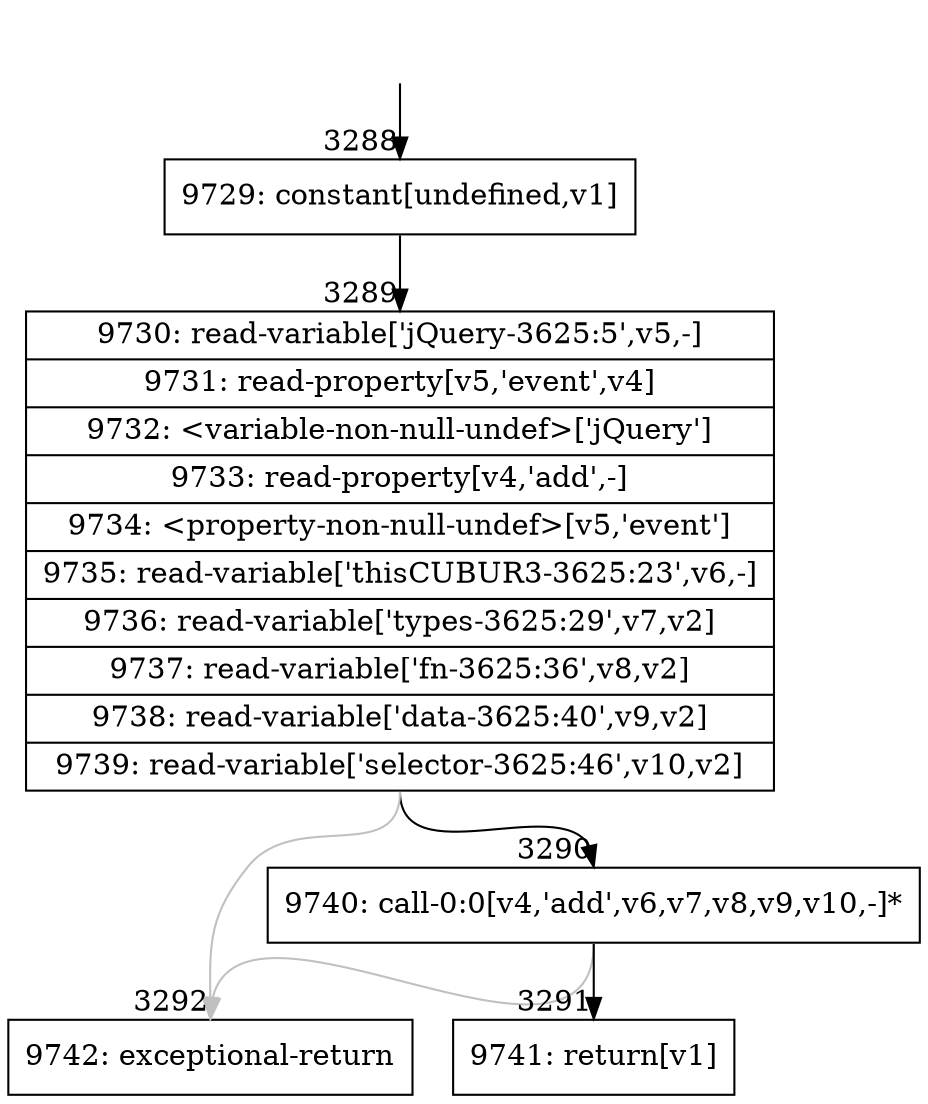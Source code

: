 digraph {
rankdir="TD"
BB_entry211[shape=none,label=""];
BB_entry211 -> BB3288 [tailport=s, headport=n, headlabel="    3288"]
BB3288 [shape=record label="{9729: constant[undefined,v1]}" ] 
BB3288 -> BB3289 [tailport=s, headport=n, headlabel="      3289"]
BB3289 [shape=record label="{9730: read-variable['jQuery-3625:5',v5,-]|9731: read-property[v5,'event',v4]|9732: \<variable-non-null-undef\>['jQuery']|9733: read-property[v4,'add',-]|9734: \<property-non-null-undef\>[v5,'event']|9735: read-variable['thisCUBUR3-3625:23',v6,-]|9736: read-variable['types-3625:29',v7,v2]|9737: read-variable['fn-3625:36',v8,v2]|9738: read-variable['data-3625:40',v9,v2]|9739: read-variable['selector-3625:46',v10,v2]}" ] 
BB3289 -> BB3290 [tailport=s, headport=n, headlabel="      3290"]
BB3289 -> BB3292 [tailport=s, headport=n, color=gray, headlabel="      3292"]
BB3290 [shape=record label="{9740: call-0:0[v4,'add',v6,v7,v8,v9,v10,-]*}" ] 
BB3290 -> BB3291 [tailport=s, headport=n, headlabel="      3291"]
BB3290 -> BB3292 [tailport=s, headport=n, color=gray]
BB3291 [shape=record label="{9741: return[v1]}" ] 
BB3292 [shape=record label="{9742: exceptional-return}" ] 
}
